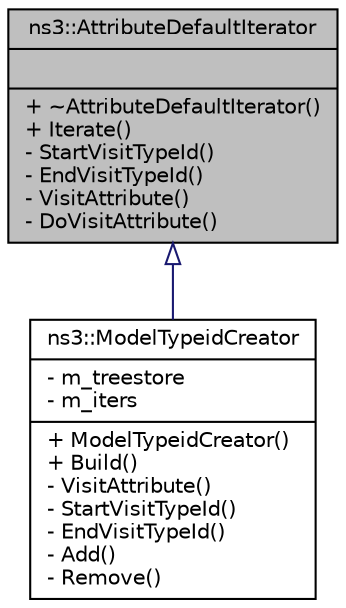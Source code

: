 digraph "ns3::AttributeDefaultIterator"
{
  edge [fontname="Helvetica",fontsize="10",labelfontname="Helvetica",labelfontsize="10"];
  node [fontname="Helvetica",fontsize="10",shape=record];
  Node1 [label="{ns3::AttributeDefaultIterator\n||+ ~AttributeDefaultIterator()\l+ Iterate()\l- StartVisitTypeId()\l- EndVisitTypeId()\l- VisitAttribute()\l- DoVisitAttribute()\l}",height=0.2,width=0.4,color="black", fillcolor="grey75", style="filled", fontcolor="black"];
  Node1 -> Node2 [dir="back",color="midnightblue",fontsize="10",style="solid",arrowtail="onormal"];
  Node2 [label="{ns3::ModelTypeidCreator\n|- m_treestore\l- m_iters\l|+ ModelTypeidCreator()\l+ Build()\l- VisitAttribute()\l- StartVisitTypeId()\l- EndVisitTypeId()\l- Add()\l- Remove()\l}",height=0.2,width=0.4,color="black", fillcolor="white", style="filled",URL="$d4/d3b/classns3_1_1ModelTypeidCreator.html"];
}
